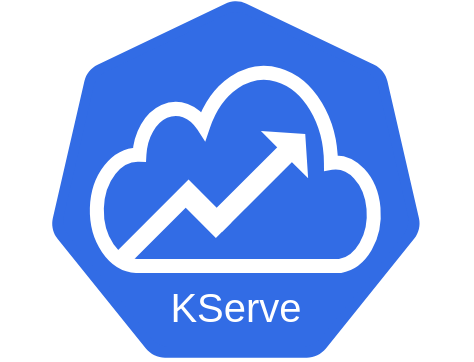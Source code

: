 <mxfile version="14.9.6" type="device"><diagram id="pnT2Jjwfe3yXa8ehsXbx" name="Page-1"><mxGraphModel dx="307" dy="193" grid="1" gridSize="10" guides="1" tooltips="1" connect="1" arrows="1" fold="1" page="1" pageScale="1" pageWidth="850" pageHeight="1100" math="0" shadow="0"><root><mxCell id="0"/><mxCell id="1" parent="0"/><mxCell id="dqM8Zn5zVdtL2kCiopzz-1" value="" style="verticalLabelPosition=bottom;verticalAlign=top;html=1;shape=mxgraph.basic.polygon;polyCoords=[[0.25,0],[0.75,0],[1,0.25],[1,0.75],[0.75,1],[0.25,1],[0,0.75],[0,0.25]];polyline=0;shape=mxgraph.kubernetes.icon;strokeColor=#326ce5;fillColor=#326ce5;" parent="1" vertex="1"><mxGeometry x="122.5" y="87.55" width="235" height="178.3" as="geometry"/></mxCell><mxCell id="dqM8Zn5zVdtL2kCiopzz-2" value="" style="html=1;verticalLabelPosition=bottom;align=center;labelBackgroundColor=#ffffff;verticalAlign=top;strokeWidth=7;shadow=0;dashed=0;shape=mxgraph.ios7.icons.cloud;strokeColor=#FFFFFF;fillColor=none;" parent="1" vertex="1"><mxGeometry x="170" y="120" width="140" height="100" as="geometry"/></mxCell><mxCell id="dqM8Zn5zVdtL2kCiopzz-20" value="" style="shape=singleArrow;whiteSpace=wrap;html=1;rotation=-45;strokeColor=#FFFFFF;strokeWidth=2;" parent="1" vertex="1"><mxGeometry x="221.11" y="162.66" width="61.59" height="28.09" as="geometry"/></mxCell><mxCell id="dqM8Zn5zVdtL2kCiopzz-23" value="" style="shape=corner;whiteSpace=wrap;html=1;strokeWidth=1;dx=10;dy=8;rotation=-225;flipV=1;strokeColor=#FFFFFF;" parent="1" vertex="1"><mxGeometry x="182.3" y="191.54" width="51.94" height="29.31" as="geometry"/></mxCell><mxCell id="_oEDKPAH1DrNQCpxyrBD-1" value="&lt;font color=&quot;#ffffff&quot; style=&quot;font-size: 20px&quot;&gt;KServe&lt;/font&gt;" style="text;html=1;strokeColor=none;fillColor=none;align=center;verticalAlign=middle;whiteSpace=wrap;rounded=0;" vertex="1" parent="1"><mxGeometry x="220" y="230" width="40" height="20" as="geometry"/></mxCell></root></mxGraphModel></diagram></mxfile>